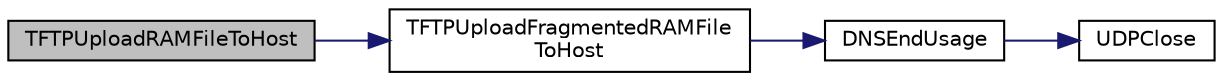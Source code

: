 digraph "TFTPUploadRAMFileToHost"
{
  edge [fontname="Helvetica",fontsize="10",labelfontname="Helvetica",labelfontsize="10"];
  node [fontname="Helvetica",fontsize="10",shape=record];
  rankdir="LR";
  Node1 [label="TFTPUploadRAMFileToHost",height=0.2,width=0.4,color="black", fillcolor="grey75", style="filled", fontcolor="black"];
  Node1 -> Node2 [color="midnightblue",fontsize="10",style="solid",fontname="Helvetica"];
  Node2 [label="TFTPUploadFragmentedRAMFile\lToHost",height=0.2,width=0.4,color="black", fillcolor="white", style="filled",URL="$_t_f_t_pc_8c.html#a018f514f39fa4e7b3c00d0206ad0b3f8"];
  Node2 -> Node3 [color="midnightblue",fontsize="10",style="solid",fontname="Helvetica"];
  Node3 [label="DNSEndUsage",height=0.2,width=0.4,color="black", fillcolor="white", style="filled",URL="$_d_n_s_8h.html#a27e8ba4b66a0d78061be23911cd3a426"];
  Node3 -> Node4 [color="midnightblue",fontsize="10",style="solid",fontname="Helvetica"];
  Node4 [label="UDPClose",height=0.2,width=0.4,color="black", fillcolor="white", style="filled",URL="$_u_d_p_8h.html#ab324430d82f92d41aec441f45ddf7d0f"];
}
